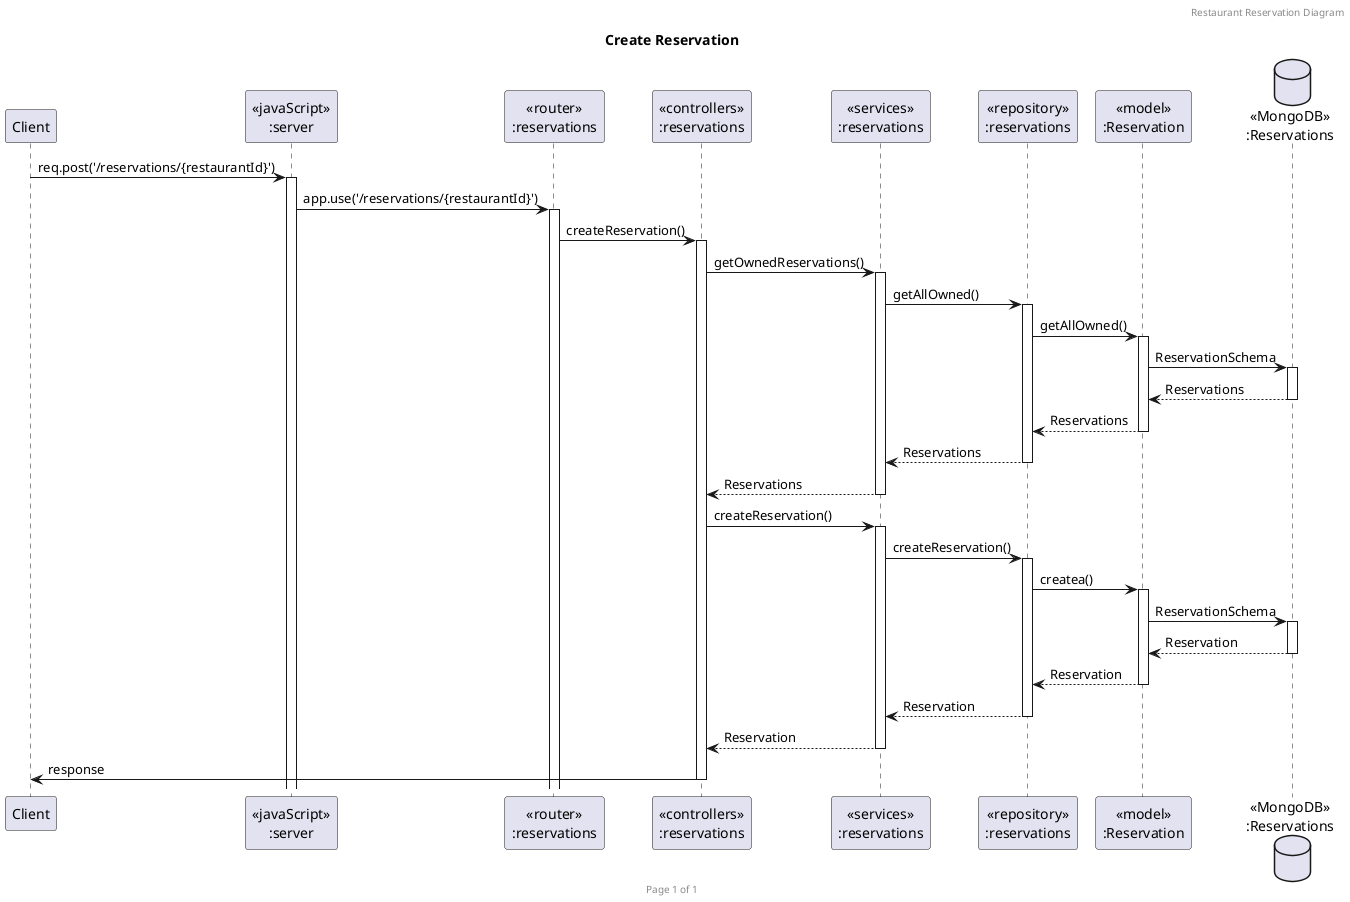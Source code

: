@startuml Restaurant Reservation

header Restaurant Reservation Diagram
footer Page %page% of %lastpage%
title "Create Reservation"

participant "Client" as client
participant "<<javaScript>>\n:server" as server
participant "<<router>>\n:reservations" as routerReservations
participant "<<controllers>>\n:reservations" as controllersReservations
participant "<<services>>\n:reservations" as serviceReservation
participant "<<repository>>\n:reservations" as repoReservation
participant "<<model>>\n:Reservation" as modelReservation
database "<<MongoDB>>\n:Reservations" as ReservationsDatabase

client->server ++:req.post('/reservations/{restaurantId}')
server->routerReservations ++:app.use('/reservations/{restaurantId}')
routerReservations -> controllersReservations ++:createReservation()

controllersReservations->serviceReservation ++:getOwnedReservations()
serviceReservation->repoReservation ++:getAllOwned()
repoReservation->modelReservation ++:getAllOwned()
modelReservation ->ReservationsDatabase ++: ReservationSchema
ReservationsDatabase --> modelReservation --: Reservations
modelReservation --> repoReservation --:Reservations
repoReservation --> serviceReservation --:Reservations
serviceReservation--> controllersReservations --:Reservations

controllersReservations -> serviceReservation ++:createReservation()
serviceReservation->repoReservation ++:createReservation()

repoReservation->modelReservation ++:createa()
modelReservation ->ReservationsDatabase ++: ReservationSchema
ReservationsDatabase --> modelReservation --: Reservation
modelReservation --> repoReservation --:Reservation
repoReservation --> serviceReservation --:Reservation
serviceReservation --> controllersReservations --:Reservation

controllersReservations->client --:response

@enduml
